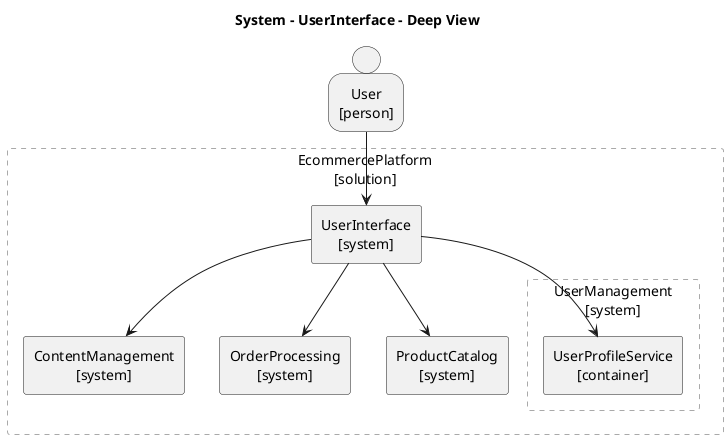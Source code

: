 @startuml EcommercePlatform.UserInterface_deep
title System - UserInterface - Deep View
skinparam defaultTextAlignment center
skinparam defaultTextAlignment<<atomic>> center
skinparam wrapWidth 200
skinparam maxMessageSize 150
hide stereotype
<style>
.composite {
BackgroundColor: transparent
LineColor: darkgray
LineStyle: 5
FontStyle: normal
}
</style>
rectangle EcommercePlatform as "EcommercePlatform\n[solution]" <<composite>> {
rectangle EcommercePlatform.ContentManagement <<system>> <<atomic>> [
ContentManagement
[system]
]
rectangle EcommercePlatform.OrderProcessing <<system>> <<atomic>> [
OrderProcessing
[system]
]
rectangle EcommercePlatform.ProductCatalog <<system>> <<atomic>> [
ProductCatalog
[system]
]
rectangle EcommercePlatform.UserInterface <<system>> <<atomic>> [
UserInterface
[system]
]
rectangle EcommercePlatform.UserManagement as "UserManagement\n[system]" <<composite>> {
rectangle EcommercePlatform.UserManagement.UserProfileService <<container>> <<atomic>> [
UserProfileService
[container]
]
}
}
person User <<atomic>> <<person>> [
User
[person]
]
EcommercePlatform.UserInterface --> EcommercePlatform.ContentManagement
EcommercePlatform.UserInterface --> EcommercePlatform.OrderProcessing
EcommercePlatform.UserInterface --> EcommercePlatform.ProductCatalog
EcommercePlatform.UserInterface --> EcommercePlatform.UserManagement.UserProfileService
User --> EcommercePlatform.UserInterface
@enduml
